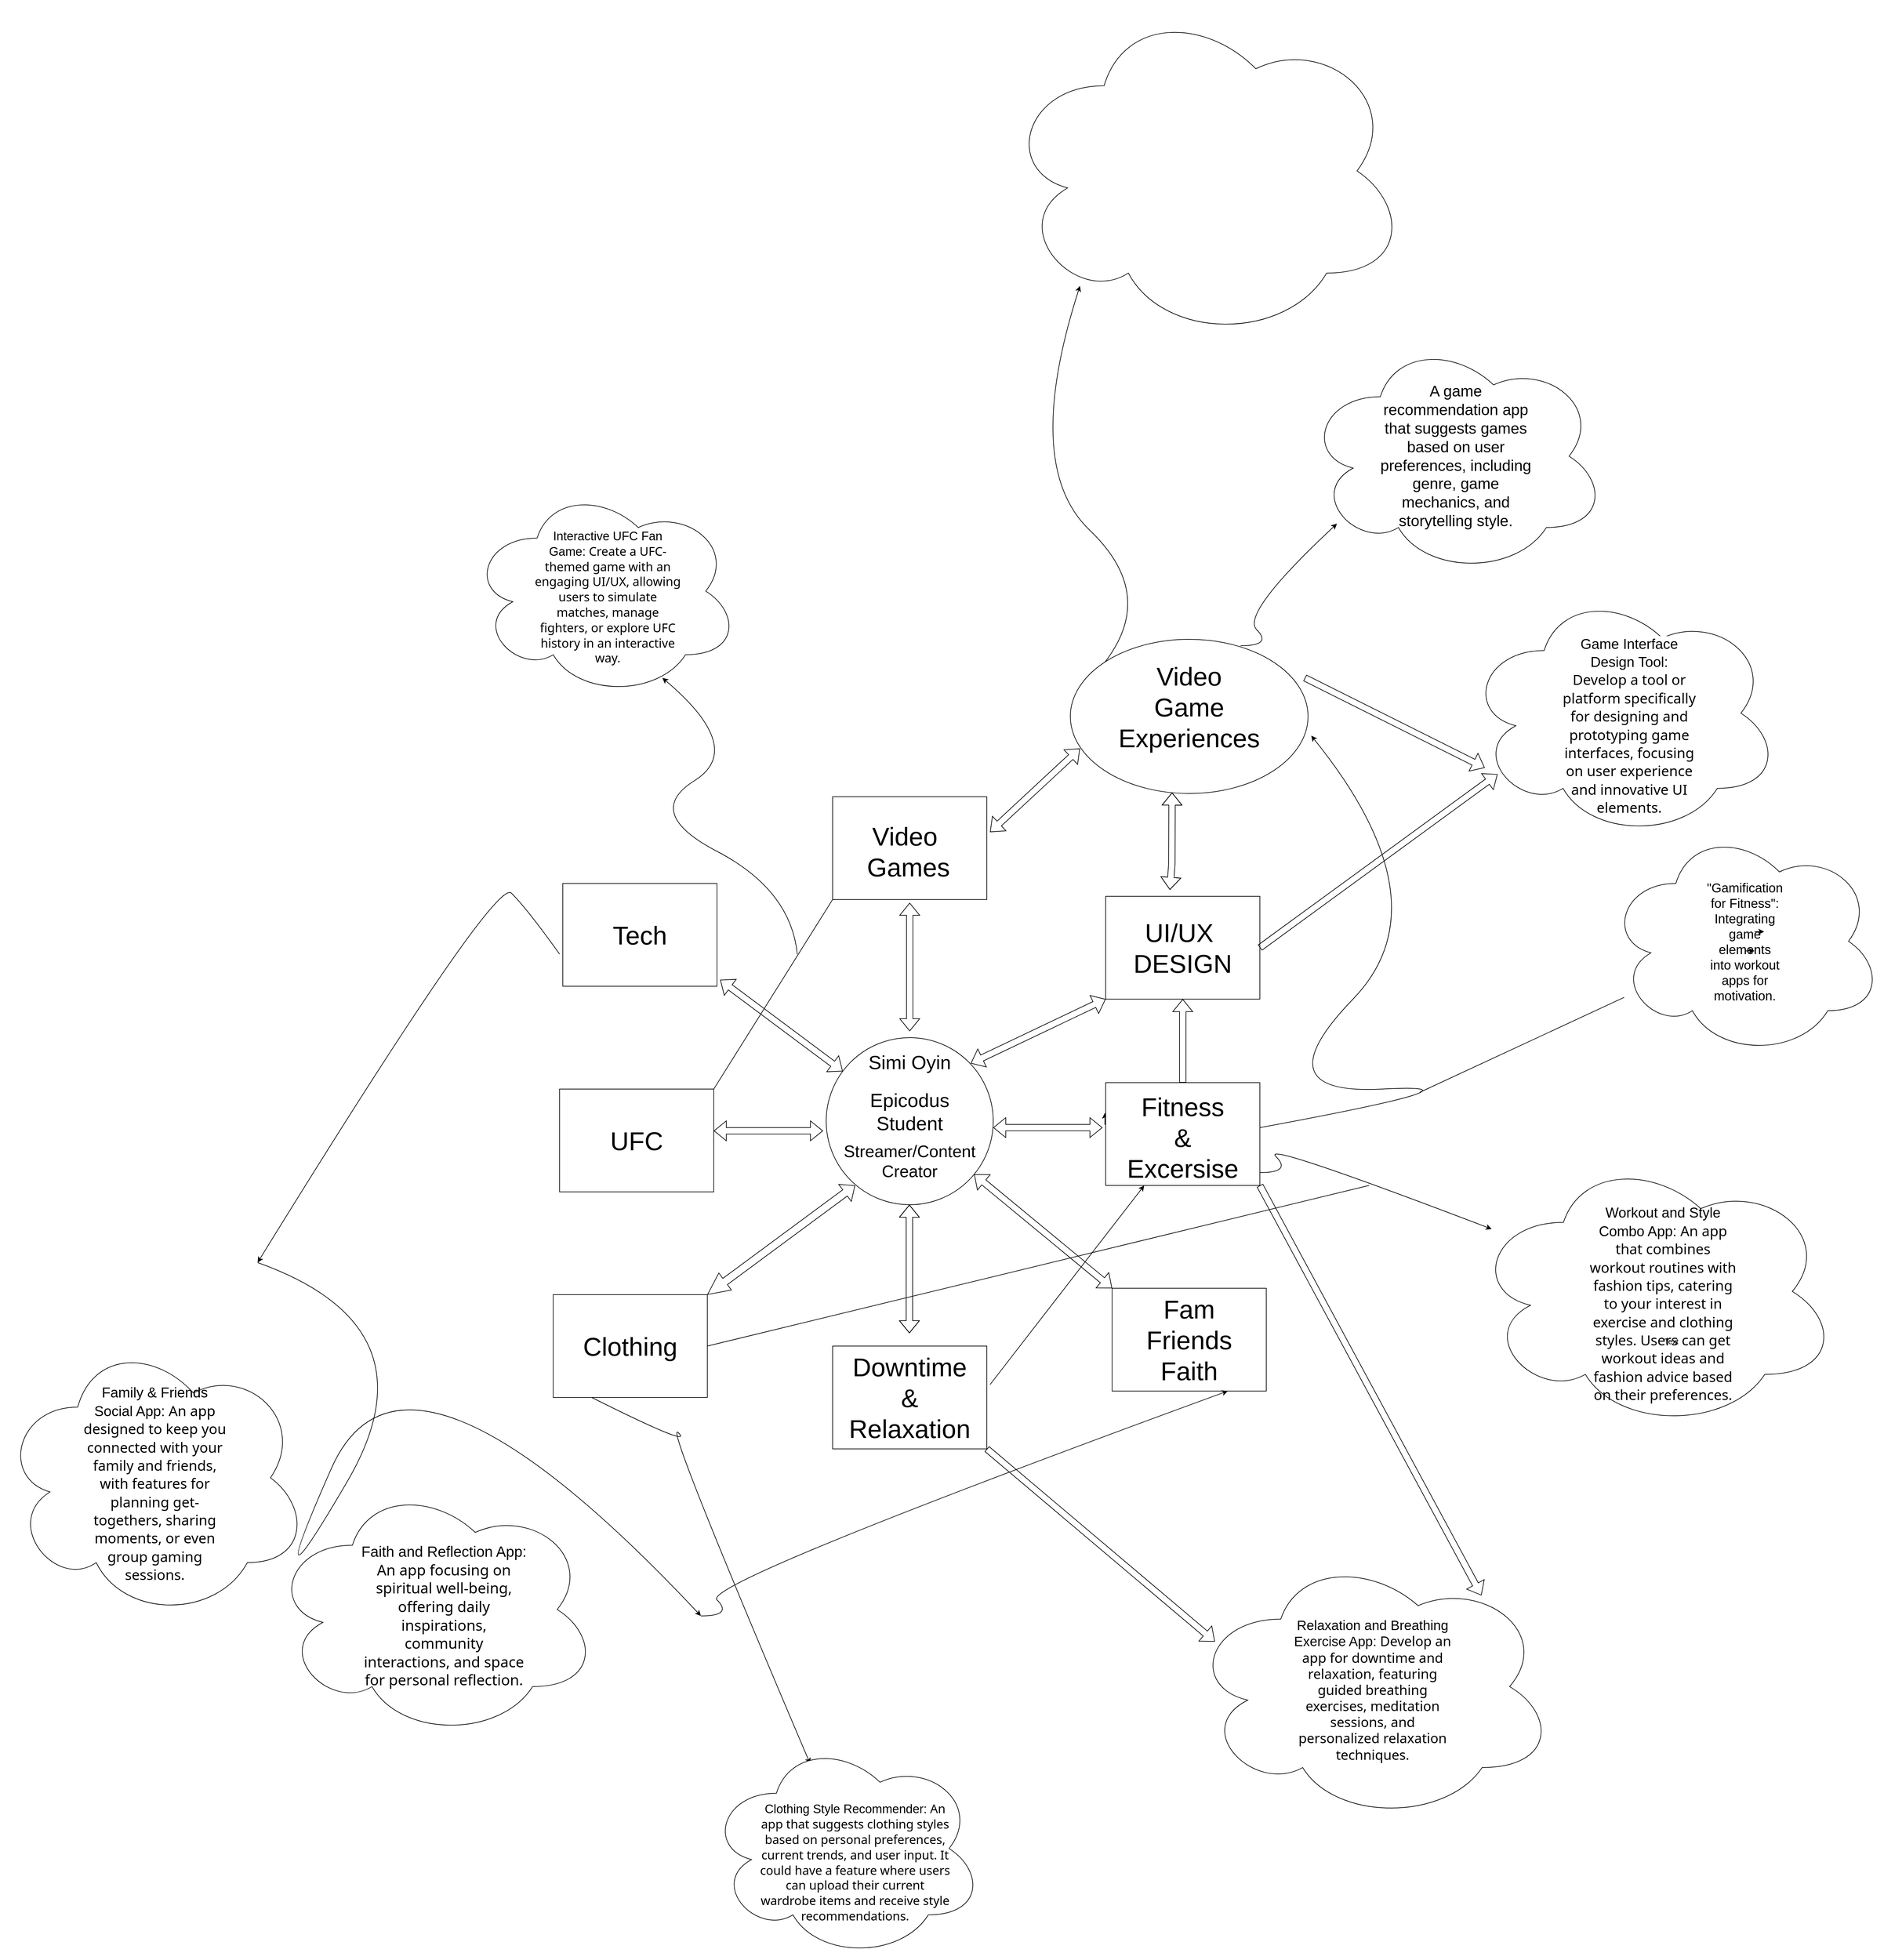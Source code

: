 <mxfile version="22.1.5" type="github">
  <diagram name="Page-1" id="c7558073-3199-34d8-9f00-42111426c3f3">
    <mxGraphModel dx="6855" dy="3980" grid="1" gridSize="10" guides="1" tooltips="1" connect="1" arrows="1" fold="1" page="1" pageScale="1" pageWidth="826" pageHeight="1169" background="none" math="0" shadow="0">
      <root>
        <mxCell id="0" />
        <mxCell id="1" parent="0" />
        <mxCell id="BmP0dDk1l4rGryoXVfla-103" value="" style="ellipse;whiteSpace=wrap;html=1;aspect=fixed;" vertex="1" parent="1">
          <mxGeometry x="315" y="500" width="260" height="260" as="geometry" />
        </mxCell>
        <mxCell id="BmP0dDk1l4rGryoXVfla-104" value="&lt;font style=&quot;font-size: 30px;&quot;&gt;Simi Oyin&lt;/font&gt;" style="text;html=1;strokeColor=none;fillColor=none;align=center;verticalAlign=middle;whiteSpace=wrap;rounded=0;" vertex="1" parent="1">
          <mxGeometry x="375" y="490" width="140" height="95" as="geometry" />
        </mxCell>
        <mxCell id="BmP0dDk1l4rGryoXVfla-105" value="&lt;font style=&quot;font-size: 30px;&quot;&gt;Epicodus Student&lt;/font&gt;" style="text;html=1;strokeColor=none;fillColor=none;align=center;verticalAlign=middle;whiteSpace=wrap;rounded=0;" vertex="1" parent="1">
          <mxGeometry x="415" y="600" width="60" height="30" as="geometry" />
        </mxCell>
        <mxCell id="BmP0dDk1l4rGryoXVfla-106" value="&lt;font style=&quot;font-size: 26px;&quot;&gt;Streamer/Content Creator&lt;br&gt;&lt;br&gt;&lt;/font&gt;" style="text;html=1;strokeColor=none;fillColor=none;align=center;verticalAlign=middle;whiteSpace=wrap;rounded=0;" vertex="1" parent="1">
          <mxGeometry x="365" y="670" width="160" height="75" as="geometry" />
        </mxCell>
        <mxCell id="BmP0dDk1l4rGryoXVfla-117" value="" style="rounded=0;whiteSpace=wrap;html=1;" vertex="1" parent="1">
          <mxGeometry x="750" y="280" width="240" height="160" as="geometry" />
        </mxCell>
        <mxCell id="BmP0dDk1l4rGryoXVfla-125" value="" style="shape=flexArrow;endArrow=classic;startArrow=classic;html=1;rounded=0;entryX=0;entryY=1;entryDx=0;entryDy=0;" edge="1" parent="1" target="BmP0dDk1l4rGryoXVfla-117">
          <mxGeometry width="100" height="100" relative="1" as="geometry">
            <mxPoint x="540" y="540" as="sourcePoint" />
            <mxPoint x="640" y="440" as="targetPoint" />
          </mxGeometry>
        </mxCell>
        <mxCell id="BmP0dDk1l4rGryoXVfla-126" value="" style="shape=flexArrow;endArrow=classic;startArrow=classic;html=1;rounded=0;entryX=0.5;entryY=1;entryDx=0;entryDy=0;exitX=0.5;exitY=0;exitDx=0;exitDy=0;" edge="1" parent="1" source="BmP0dDk1l4rGryoXVfla-104">
          <mxGeometry width="100" height="100" relative="1" as="geometry">
            <mxPoint x="385" y="450" as="sourcePoint" />
            <mxPoint x="445" y="290" as="targetPoint" />
          </mxGeometry>
        </mxCell>
        <mxCell id="BmP0dDk1l4rGryoXVfla-127" value="" style="shape=flexArrow;endArrow=classic;startArrow=classic;html=1;rounded=0;" edge="1" parent="1" target="BmP0dDk1l4rGryoXVfla-103">
          <mxGeometry width="100" height="100" relative="1" as="geometry">
            <mxPoint x="150" y="410" as="sourcePoint" />
            <mxPoint x="250" y="310" as="targetPoint" />
          </mxGeometry>
        </mxCell>
        <mxCell id="BmP0dDk1l4rGryoXVfla-128" value="" style="shape=flexArrow;endArrow=classic;startArrow=classic;html=1;rounded=0;" edge="1" parent="1">
          <mxGeometry width="100" height="100" relative="1" as="geometry">
            <mxPoint x="140" y="645" as="sourcePoint" />
            <mxPoint x="310" y="645" as="targetPoint" />
          </mxGeometry>
        </mxCell>
        <mxCell id="BmP0dDk1l4rGryoXVfla-130" style="edgeStyle=orthogonalEdgeStyle;rounded=0;orthogonalLoop=1;jettySize=auto;html=1;exitX=0;exitY=0.5;exitDx=0;exitDy=0;entryX=-0.005;entryY=0.38;entryDx=0;entryDy=0;entryPerimeter=0;" edge="1" parent="1">
          <mxGeometry relative="1" as="geometry">
            <mxPoint x="750" y="635" as="sourcePoint" />
            <mxPoint x="748.8" y="617" as="targetPoint" />
          </mxGeometry>
        </mxCell>
        <mxCell id="BmP0dDk1l4rGryoXVfla-133" value="" style="shape=flexArrow;endArrow=classic;startArrow=classic;html=1;rounded=0;" edge="1" parent="1">
          <mxGeometry width="100" height="100" relative="1" as="geometry">
            <mxPoint x="575" y="640" as="sourcePoint" />
            <mxPoint x="745" y="640" as="targetPoint" />
          </mxGeometry>
        </mxCell>
        <mxCell id="BmP0dDk1l4rGryoXVfla-134" value="" style="shape=flexArrow;endArrow=classic;startArrow=classic;html=1;rounded=0;entryX=0.5;entryY=1;entryDx=0;entryDy=0;exitX=0.5;exitY=0;exitDx=0;exitDy=0;" edge="1" parent="1">
          <mxGeometry width="100" height="100" relative="1" as="geometry">
            <mxPoint x="444.5" y="960" as="sourcePoint" />
            <mxPoint x="444.5" y="760" as="targetPoint" />
            <Array as="points">
              <mxPoint x="444.5" y="870" />
            </Array>
          </mxGeometry>
        </mxCell>
        <mxCell id="BmP0dDk1l4rGryoXVfla-135" value="" style="shape=flexArrow;endArrow=classic;startArrow=classic;html=1;rounded=0;entryX=0;entryY=0;entryDx=0;entryDy=0;" edge="1" parent="1" source="BmP0dDk1l4rGryoXVfla-103" target="BmP0dDk1l4rGryoXVfla-139">
          <mxGeometry width="100" height="100" relative="1" as="geometry">
            <mxPoint x="500" y="810" as="sourcePoint" />
            <mxPoint x="730" y="870" as="targetPoint" />
          </mxGeometry>
        </mxCell>
        <mxCell id="BmP0dDk1l4rGryoXVfla-136" value="" style="rounded=0;whiteSpace=wrap;html=1;" vertex="1" parent="1">
          <mxGeometry x="325" y="125" width="240" height="160" as="geometry" />
        </mxCell>
        <mxCell id="BmP0dDk1l4rGryoXVfla-137" value="" style="rounded=0;whiteSpace=wrap;html=1;" vertex="1" parent="1">
          <mxGeometry x="-95" y="260" width="240" height="160" as="geometry" />
        </mxCell>
        <mxCell id="BmP0dDk1l4rGryoXVfla-138" value="" style="rounded=0;whiteSpace=wrap;html=1;" vertex="1" parent="1">
          <mxGeometry x="750" y="570" width="240" height="160" as="geometry" />
        </mxCell>
        <mxCell id="BmP0dDk1l4rGryoXVfla-139" value="" style="rounded=0;whiteSpace=wrap;html=1;" vertex="1" parent="1">
          <mxGeometry x="760" y="890" width="240" height="160" as="geometry" />
        </mxCell>
        <mxCell id="BmP0dDk1l4rGryoXVfla-140" value="" style="rounded=0;whiteSpace=wrap;html=1;" vertex="1" parent="1">
          <mxGeometry x="325" y="980" width="240" height="160" as="geometry" />
        </mxCell>
        <mxCell id="BmP0dDk1l4rGryoXVfla-141" value="" style="rounded=0;whiteSpace=wrap;html=1;" vertex="1" parent="1">
          <mxGeometry x="-110" y="900" width="240" height="160" as="geometry" />
        </mxCell>
        <mxCell id="BmP0dDk1l4rGryoXVfla-142" value="" style="rounded=0;whiteSpace=wrap;html=1;" vertex="1" parent="1">
          <mxGeometry x="-100" y="580" width="240" height="160" as="geometry" />
        </mxCell>
        <mxCell id="BmP0dDk1l4rGryoXVfla-143" value="" style="shape=flexArrow;endArrow=classic;startArrow=classic;html=1;rounded=0;width=12;startSize=10.98;exitX=1;exitY=0;exitDx=0;exitDy=0;" edge="1" parent="1" source="BmP0dDk1l4rGryoXVfla-141">
          <mxGeometry width="100" height="100" relative="1" as="geometry">
            <mxPoint x="150" y="880" as="sourcePoint" />
            <mxPoint x="360" y="730" as="targetPoint" />
          </mxGeometry>
        </mxCell>
        <mxCell id="BmP0dDk1l4rGryoXVfla-144" value="Video&amp;nbsp;&lt;br&gt;Games" style="text;html=1;strokeColor=none;fillColor=none;align=center;verticalAlign=middle;whiteSpace=wrap;rounded=0;fontSize=40;" vertex="1" parent="1">
          <mxGeometry x="413" y="195" width="60" height="30" as="geometry" />
        </mxCell>
        <mxCell id="BmP0dDk1l4rGryoXVfla-145" value="UI/UX&amp;nbsp;&lt;br&gt;DESIGN" style="text;html=1;strokeColor=none;fillColor=none;align=center;verticalAlign=middle;whiteSpace=wrap;rounded=0;fontSize=40;" vertex="1" parent="1">
          <mxGeometry x="840" y="345" width="60" height="30" as="geometry" />
        </mxCell>
        <mxCell id="BmP0dDk1l4rGryoXVfla-146" value="Tech" style="text;html=1;strokeColor=none;fillColor=none;align=center;verticalAlign=middle;whiteSpace=wrap;rounded=0;fontSize=40;" vertex="1" parent="1">
          <mxGeometry x="-5" y="325" width="60" height="30" as="geometry" />
        </mxCell>
        <mxCell id="BmP0dDk1l4rGryoXVfla-147" value="UFC" style="text;html=1;strokeColor=none;fillColor=none;align=center;verticalAlign=middle;whiteSpace=wrap;rounded=0;fontSize=40;" vertex="1" parent="1">
          <mxGeometry x="-10" y="645" width="60" height="30" as="geometry" />
        </mxCell>
        <mxCell id="BmP0dDk1l4rGryoXVfla-148" value="&lt;span style=&quot;font-size: 40px;&quot;&gt;Fitness&lt;br&gt;&amp;amp;&lt;br&gt;Excersise&lt;br&gt;&lt;/span&gt;" style="text;html=1;strokeColor=none;fillColor=none;align=center;verticalAlign=middle;whiteSpace=wrap;rounded=0;" vertex="1" parent="1">
          <mxGeometry x="840" y="640" width="60" height="30" as="geometry" />
        </mxCell>
        <mxCell id="BmP0dDk1l4rGryoXVfla-149" value="Clothing" style="text;html=1;strokeColor=none;fillColor=none;align=center;verticalAlign=middle;whiteSpace=wrap;rounded=0;fontSize=40;" vertex="1" parent="1">
          <mxGeometry x="-20" y="965" width="60" height="30" as="geometry" />
        </mxCell>
        <mxCell id="BmP0dDk1l4rGryoXVfla-150" value="Downtime&lt;br&gt;&amp;amp;&lt;br&gt;Relaxation" style="text;html=1;strokeColor=none;fillColor=none;align=center;verticalAlign=middle;whiteSpace=wrap;rounded=0;fontSize=40;" vertex="1" parent="1">
          <mxGeometry x="415" y="1045" width="60" height="30" as="geometry" />
        </mxCell>
        <mxCell id="BmP0dDk1l4rGryoXVfla-151" value="&lt;font style=&quot;font-size: 40px;&quot;&gt;Fam&lt;br&gt;Friends&lt;br&gt;Faith&lt;br&gt;&lt;/font&gt;" style="text;html=1;strokeColor=none;fillColor=none;align=center;verticalAlign=middle;whiteSpace=wrap;rounded=0;" vertex="1" parent="1">
          <mxGeometry x="850" y="955" width="60" height="30" as="geometry" />
        </mxCell>
        <mxCell id="BmP0dDk1l4rGryoXVfla-152" value="" style="ellipse;whiteSpace=wrap;html=1;" vertex="1" parent="1">
          <mxGeometry x="695" y="-120" width="370" height="240" as="geometry" />
        </mxCell>
        <mxCell id="BmP0dDk1l4rGryoXVfla-153" value="Video Game Experiences" style="text;html=1;strokeColor=none;fillColor=none;align=center;verticalAlign=middle;whiteSpace=wrap;rounded=0;fontSize=40;" vertex="1" parent="1">
          <mxGeometry x="850" y="-70" width="60" height="110" as="geometry" />
        </mxCell>
        <mxCell id="BmP0dDk1l4rGryoXVfla-154" value="" style="shape=flexArrow;endArrow=classic;startArrow=classic;html=1;rounded=0;entryX=0.428;entryY=0.994;entryDx=0;entryDy=0;entryPerimeter=0;" edge="1" parent="1" target="BmP0dDk1l4rGryoXVfla-152">
          <mxGeometry width="100" height="100" relative="1" as="geometry">
            <mxPoint x="850" y="270" as="sourcePoint" />
            <mxPoint x="950" y="170" as="targetPoint" />
            <Array as="points">
              <mxPoint x="853" y="230" />
            </Array>
          </mxGeometry>
        </mxCell>
        <mxCell id="BmP0dDk1l4rGryoXVfla-155" value="" style="shape=flexArrow;endArrow=classic;startArrow=classic;html=1;rounded=0;" edge="1" parent="1">
          <mxGeometry width="100" height="100" relative="1" as="geometry">
            <mxPoint x="570" y="180" as="sourcePoint" />
            <mxPoint x="710" y="50" as="targetPoint" />
          </mxGeometry>
        </mxCell>
        <mxCell id="BmP0dDk1l4rGryoXVfla-158" value="" style="curved=1;endArrow=classic;html=1;rounded=0;" edge="1" parent="1">
          <mxGeometry width="50" height="50" relative="1" as="geometry">
            <mxPoint x="990" y="640" as="sourcePoint" />
            <mxPoint x="1070" y="30" as="targetPoint" />
            <Array as="points">
              <mxPoint x="1370" y="570" />
              <mxPoint x="990" y="590" />
              <mxPoint x="1280" y="290" />
            </Array>
          </mxGeometry>
        </mxCell>
        <mxCell id="BmP0dDk1l4rGryoXVfla-159" value="" style="endArrow=none;html=1;rounded=0;" edge="1" parent="1" target="BmP0dDk1l4rGryoXVfla-161">
          <mxGeometry width="50" height="50" relative="1" as="geometry">
            <mxPoint x="1239" y="585" as="sourcePoint" />
            <mxPoint x="1520" y="210" as="targetPoint" />
          </mxGeometry>
        </mxCell>
        <mxCell id="BmP0dDk1l4rGryoXVfla-161" value="" style="ellipse;shape=cloud;whiteSpace=wrap;html=1;" vertex="1" parent="1">
          <mxGeometry x="1530" y="170" width="430" height="360" as="geometry" />
        </mxCell>
        <mxCell id="BmP0dDk1l4rGryoXVfla-162" value="&quot;Gamification for Fitness&quot;: Integrating game elements into workout apps for motivation." style="text;html=1;strokeColor=none;fillColor=none;align=center;verticalAlign=middle;whiteSpace=wrap;rounded=0;fontSize=20;" vertex="1" parent="1">
          <mxGeometry x="1715" y="335" width="60" height="30" as="geometry" />
        </mxCell>
        <mxCell id="BmP0dDk1l4rGryoXVfla-163" style="edgeStyle=orthogonalEdgeStyle;rounded=0;orthogonalLoop=1;jettySize=auto;html=1;exitX=0.75;exitY=0;exitDx=0;exitDy=0;entryX=1;entryY=0;entryDx=0;entryDy=0;" edge="1" parent="1" source="BmP0dDk1l4rGryoXVfla-162" target="BmP0dDk1l4rGryoXVfla-162">
          <mxGeometry relative="1" as="geometry" />
        </mxCell>
        <mxCell id="BmP0dDk1l4rGryoXVfla-164" value="" style="curved=1;endArrow=classic;html=1;rounded=0;" edge="1" parent="1">
          <mxGeometry width="50" height="50" relative="1" as="geometry">
            <mxPoint x="960" y="-110" as="sourcePoint" />
            <mxPoint x="1110" y="-300" as="targetPoint" />
            <Array as="points">
              <mxPoint x="1010" y="-110" />
              <mxPoint x="960" y="-160" />
            </Array>
          </mxGeometry>
        </mxCell>
        <mxCell id="BmP0dDk1l4rGryoXVfla-165" value="" style="ellipse;shape=cloud;whiteSpace=wrap;html=1;" vertex="1" parent="1">
          <mxGeometry x="1060" y="-590" width="470" height="370" as="geometry" />
        </mxCell>
        <mxCell id="BmP0dDk1l4rGryoXVfla-166" value="&lt;font style=&quot;font-size: 24px;&quot;&gt;A game recommendation app that suggests games based on user preferences, including genre, game mechanics, and storytelling style.&lt;/font&gt;" style="text;html=1;strokeColor=none;fillColor=none;align=center;verticalAlign=middle;whiteSpace=wrap;rounded=0;" vertex="1" parent="1">
          <mxGeometry x="1170" y="-465" width="250" height="120" as="geometry" />
        </mxCell>
        <mxCell id="BmP0dDk1l4rGryoXVfla-168" value="" style="shape=flexArrow;endArrow=classic;html=1;rounded=0;" edge="1" parent="1">
          <mxGeometry width="50" height="50" relative="1" as="geometry">
            <mxPoint x="990" y="360" as="sourcePoint" />
            <mxPoint x="1360" y="90" as="targetPoint" />
          </mxGeometry>
        </mxCell>
        <mxCell id="BmP0dDk1l4rGryoXVfla-170" value="" style="shape=flexArrow;endArrow=classic;html=1;rounded=0;" edge="1" parent="1">
          <mxGeometry width="50" height="50" relative="1" as="geometry">
            <mxPoint x="1060" y="-60" as="sourcePoint" />
            <mxPoint x="1340" y="80" as="targetPoint" />
          </mxGeometry>
        </mxCell>
        <mxCell id="BmP0dDk1l4rGryoXVfla-171" value="" style="ellipse;shape=cloud;whiteSpace=wrap;html=1;" vertex="1" parent="1">
          <mxGeometry x="1310" y="-200" width="490" height="390" as="geometry" />
        </mxCell>
        <mxCell id="BmP0dDk1l4rGryoXVfla-172" value="&lt;font style=&quot;font-size: 22px; background-color: rgb(255, 255, 255);&quot;&gt;Game Interface Design Tool:&lt;span style=&quot;font-family: Söhne, ui-sans-serif, system-ui, -apple-system, &amp;quot;Segoe UI&amp;quot;, Roboto, Ubuntu, Cantarell, &amp;quot;Noto Sans&amp;quot;, sans-serif, &amp;quot;Helvetica Neue&amp;quot;, Arial, &amp;quot;Apple Color Emoji&amp;quot;, &amp;quot;Segoe UI Emoji&amp;quot;, &amp;quot;Segoe UI Symbol&amp;quot;, &amp;quot;Noto Color Emoji&amp;quot;; text-align: left;&quot;&gt; Develop a tool or platform specifically for designing and prototyping game interfaces, focusing on user experience and innovative UI elements.&lt;/span&gt;&lt;/font&gt;" style="text;html=1;strokeColor=none;fillColor=none;align=center;verticalAlign=middle;whiteSpace=wrap;rounded=0;" vertex="1" parent="1">
          <mxGeometry x="1460" width="210" height="30" as="geometry" />
        </mxCell>
        <mxCell id="BmP0dDk1l4rGryoXVfla-177" value="" style="endArrow=none;html=1;rounded=0;entryX=0;entryY=1;entryDx=0;entryDy=0;" edge="1" parent="1" target="BmP0dDk1l4rGryoXVfla-136">
          <mxGeometry width="50" height="50" relative="1" as="geometry">
            <mxPoint x="140" y="580" as="sourcePoint" />
            <mxPoint x="190" y="530" as="targetPoint" />
          </mxGeometry>
        </mxCell>
        <mxCell id="BmP0dDk1l4rGryoXVfla-179" value="" style="curved=1;endArrow=classic;html=1;rounded=0;" edge="1" parent="1">
          <mxGeometry width="50" height="50" relative="1" as="geometry">
            <mxPoint x="270" y="370" as="sourcePoint" />
            <mxPoint x="60" y="-60" as="targetPoint" />
            <Array as="points">
              <mxPoint x="260" y="270" />
              <mxPoint x="30" y="150" />
              <mxPoint x="190" y="50" />
            </Array>
          </mxGeometry>
        </mxCell>
        <mxCell id="BmP0dDk1l4rGryoXVfla-180" value="" style="ellipse;shape=cloud;whiteSpace=wrap;html=1;" vertex="1" parent="1">
          <mxGeometry x="-240" y="-360" width="420" height="330" as="geometry" />
        </mxCell>
        <mxCell id="BmP0dDk1l4rGryoXVfla-181" value="&lt;span style=&quot;background-color: rgb(255, 255, 255);&quot;&gt;Interactive UFC Fan Game:&lt;span style=&quot;font-family: Söhne, ui-sans-serif, system-ui, -apple-system, &amp;quot;Segoe UI&amp;quot;, Roboto, Ubuntu, Cantarell, &amp;quot;Noto Sans&amp;quot;, sans-serif, &amp;quot;Helvetica Neue&amp;quot;, Arial, &amp;quot;Apple Color Emoji&amp;quot;, &amp;quot;Segoe UI Emoji&amp;quot;, &amp;quot;Segoe UI Symbol&amp;quot;, &amp;quot;Noto Color Emoji&amp;quot;; font-size: 19px; text-align: left;&quot;&gt; Create a UFC-themed game with an engaging UI/UX, allowing users to simulate matches, manage fighters, or explore UFC history in an interactive way.&lt;/span&gt;&lt;/span&gt;" style="text;html=1;strokeColor=none;fillColor=none;align=center;verticalAlign=middle;whiteSpace=wrap;rounded=0;fontSize=19;" vertex="1" parent="1">
          <mxGeometry x="-140" y="-200" width="230" height="30" as="geometry" />
        </mxCell>
        <mxCell id="BmP0dDk1l4rGryoXVfla-183" value="" style="curved=1;endArrow=classic;html=1;rounded=0;" edge="1" parent="1">
          <mxGeometry width="50" height="50" relative="1" as="geometry">
            <mxPoint x="-100" y="370" as="sourcePoint" />
            <mxPoint x="-570" y="850" as="targetPoint" />
            <Array as="points">
              <mxPoint x="-150" y="300" />
              <mxPoint x="-200" y="250" />
            </Array>
          </mxGeometry>
        </mxCell>
        <mxCell id="BmP0dDk1l4rGryoXVfla-185" value="" style="curved=1;endArrow=classic;html=1;rounded=0;" edge="1" parent="1">
          <mxGeometry width="50" height="50" relative="1" as="geometry">
            <mxPoint x="-570" y="850" as="sourcePoint" />
            <mxPoint x="120" y="1400" as="targetPoint" />
            <Array as="points">
              <mxPoint x="-290" y="950" />
              <mxPoint x="-570" y="1430" />
              <mxPoint x="-340" y="910" />
            </Array>
          </mxGeometry>
        </mxCell>
        <mxCell id="BmP0dDk1l4rGryoXVfla-186" value="" style="curved=1;endArrow=classic;html=1;rounded=0;entryX=0.75;entryY=1;entryDx=0;entryDy=0;" edge="1" parent="1" target="BmP0dDk1l4rGryoXVfla-139">
          <mxGeometry width="50" height="50" relative="1" as="geometry">
            <mxPoint x="120" y="1400" as="sourcePoint" />
            <mxPoint x="170" y="1350" as="targetPoint" />
            <Array as="points">
              <mxPoint x="170" y="1400" />
              <mxPoint x="120" y="1350" />
            </Array>
          </mxGeometry>
        </mxCell>
        <mxCell id="BmP0dDk1l4rGryoXVfla-187" value="" style="ellipse;shape=cloud;whiteSpace=wrap;html=1;" vertex="1" parent="1">
          <mxGeometry x="-970" y="965" width="480" height="440" as="geometry" />
        </mxCell>
        <mxCell id="BmP0dDk1l4rGryoXVfla-188" value="" style="ellipse;shape=cloud;whiteSpace=wrap;html=1;" vertex="1" parent="1">
          <mxGeometry x="-550" y="1190" width="510" height="400" as="geometry" />
        </mxCell>
        <mxCell id="BmP0dDk1l4rGryoXVfla-189" value="&lt;font style=&quot;font-size: 22px;&quot;&gt;Family &amp;amp; Friends Social App:&lt;span style=&quot;font-family: Söhne, ui-sans-serif, system-ui, -apple-system, &amp;quot;Segoe UI&amp;quot;, Roboto, Ubuntu, Cantarell, &amp;quot;Noto Sans&amp;quot;, sans-serif, &amp;quot;Helvetica Neue&amp;quot;, Arial, &amp;quot;Apple Color Emoji&amp;quot;, &amp;quot;Segoe UI Emoji&amp;quot;, &amp;quot;Segoe UI Symbol&amp;quot;, &amp;quot;Noto Color Emoji&amp;quot;; text-align: left;&quot;&gt; An app designed to keep you connected with your family and friends, with features for planning get-togethers, sharing moments, or even group gaming sessions.&lt;/span&gt;&lt;/font&gt;" style="text;html=1;strokeColor=none;fillColor=none;align=center;verticalAlign=middle;whiteSpace=wrap;rounded=0;" vertex="1" parent="1">
          <mxGeometry x="-845" y="1180" width="230" height="30" as="geometry" />
        </mxCell>
        <mxCell id="BmP0dDk1l4rGryoXVfla-190" value="&lt;font style=&quot;font-size: 23px;&quot;&gt;Faith and Reflection App:&lt;span style=&quot;font-family: Söhne, ui-sans-serif, system-ui, -apple-system, &amp;quot;Segoe UI&amp;quot;, Roboto, Ubuntu, Cantarell, &amp;quot;Noto Sans&amp;quot;, sans-serif, &amp;quot;Helvetica Neue&amp;quot;, Arial, &amp;quot;Apple Color Emoji&amp;quot;, &amp;quot;Segoe UI Emoji&amp;quot;, &amp;quot;Segoe UI Symbol&amp;quot;, &amp;quot;Noto Color Emoji&amp;quot;; text-align: left;&quot;&gt; An app focusing on spiritual well-being, offering daily inspirations, community interactions, and space for personal reflection.&lt;/span&gt;&lt;/font&gt;" style="text;html=1;strokeColor=none;fillColor=none;align=center;verticalAlign=middle;whiteSpace=wrap;rounded=0;" vertex="1" parent="1">
          <mxGeometry x="-410" y="1290" width="260" height="220" as="geometry" />
        </mxCell>
        <mxCell id="BmP0dDk1l4rGryoXVfla-191" value="" style="curved=1;endArrow=classic;html=1;rounded=0;" edge="1" parent="1" target="BmP0dDk1l4rGryoXVfla-192">
          <mxGeometry width="50" height="50" relative="1" as="geometry">
            <mxPoint x="990" y="710" as="sourcePoint" />
            <mxPoint x="1380" y="860" as="targetPoint" />
            <Array as="points">
              <mxPoint x="1040" y="710" />
              <mxPoint x="990" y="660" />
            </Array>
          </mxGeometry>
        </mxCell>
        <mxCell id="BmP0dDk1l4rGryoXVfla-192" value="" style="ellipse;shape=cloud;whiteSpace=wrap;html=1;" vertex="1" parent="1">
          <mxGeometry x="1320" y="680" width="570" height="430" as="geometry" />
        </mxCell>
        <mxCell id="BmP0dDk1l4rGryoXVfla-193" style="edgeStyle=orthogonalEdgeStyle;rounded=0;orthogonalLoop=1;jettySize=auto;html=1;exitX=0.5;exitY=1;exitDx=0;exitDy=0;entryX=0.75;entryY=1;entryDx=0;entryDy=0;" edge="1" parent="1" source="BmP0dDk1l4rGryoXVfla-162" target="BmP0dDk1l4rGryoXVfla-162">
          <mxGeometry relative="1" as="geometry" />
        </mxCell>
        <mxCell id="BmP0dDk1l4rGryoXVfla-194" value="Workout and Style Combo App:&lt;span style=&quot;font-family: Söhne, ui-sans-serif, system-ui, -apple-system, &amp;quot;Segoe UI&amp;quot;, Roboto, Ubuntu, Cantarell, &amp;quot;Noto Sans&amp;quot;, sans-serif, &amp;quot;Helvetica Neue&amp;quot;, Arial, &amp;quot;Apple Color Emoji&amp;quot;, &amp;quot;Segoe UI Emoji&amp;quot;, &amp;quot;Segoe UI Symbol&amp;quot;, &amp;quot;Noto Color Emoji&amp;quot;; font-size: 22px; text-align: left;&quot;&gt; An app that combines workout routines with fashion tips, catering to your interest in exercise and clothing styles. Users can get workout ideas and fashion advice based on their preferences.&lt;/span&gt;" style="text;html=1;strokeColor=none;fillColor=none;align=center;verticalAlign=middle;whiteSpace=wrap;rounded=0;fontSize=22;" vertex="1" parent="1">
          <mxGeometry x="1500" y="900" width="235" height="30" as="geometry" />
        </mxCell>
        <mxCell id="BmP0dDk1l4rGryoXVfla-195" value="" style="endArrow=none;html=1;rounded=0;" edge="1" parent="1">
          <mxGeometry width="50" height="50" relative="1" as="geometry">
            <mxPoint x="130" y="980" as="sourcePoint" />
            <mxPoint x="1160" y="730" as="targetPoint" />
          </mxGeometry>
        </mxCell>
        <mxCell id="BmP0dDk1l4rGryoXVfla-196" value="Text" style="text;html=1;align=center;verticalAlign=middle;resizable=0;points=[];autosize=1;strokeColor=none;fillColor=none;" vertex="1" parent="1">
          <mxGeometry x="1605" y="958" width="50" height="30" as="geometry" />
        </mxCell>
        <mxCell id="BmP0dDk1l4rGryoXVfla-197" value="" style="endArrow=classic;html=1;rounded=0;entryX=0.25;entryY=1;entryDx=0;entryDy=0;curved=1;" edge="1" parent="1" target="BmP0dDk1l4rGryoXVfla-138">
          <mxGeometry width="50" height="50" relative="1" as="geometry">
            <mxPoint x="570" y="1040" as="sourcePoint" />
            <mxPoint x="620" y="990" as="targetPoint" />
          </mxGeometry>
        </mxCell>
        <mxCell id="BmP0dDk1l4rGryoXVfla-199" value="" style="ellipse;shape=cloud;whiteSpace=wrap;html=1;" vertex="1" parent="1">
          <mxGeometry x="880" y="1300" width="570" height="420" as="geometry" />
        </mxCell>
        <mxCell id="BmP0dDk1l4rGryoXVfla-203" value="" style="shape=flexArrow;endArrow=classic;html=1;rounded=0;exitX=1;exitY=1;exitDx=0;exitDy=0;" edge="1" parent="1" source="BmP0dDk1l4rGryoXVfla-140">
          <mxGeometry width="50" height="50" relative="1" as="geometry">
            <mxPoint x="870" y="1490" as="sourcePoint" />
            <mxPoint x="920" y="1440" as="targetPoint" />
          </mxGeometry>
        </mxCell>
        <mxCell id="BmP0dDk1l4rGryoXVfla-204" value="" style="shape=flexArrow;endArrow=classic;html=1;rounded=0;entryX=0.798;entryY=0.162;entryDx=0;entryDy=0;entryPerimeter=0;exitX=1;exitY=1;exitDx=0;exitDy=0;" edge="1" parent="1" source="BmP0dDk1l4rGryoXVfla-138" target="BmP0dDk1l4rGryoXVfla-199">
          <mxGeometry width="50" height="50" relative="1" as="geometry">
            <mxPoint x="1250" y="1270" as="sourcePoint" />
            <mxPoint x="1300" y="1220" as="targetPoint" />
          </mxGeometry>
        </mxCell>
        <mxCell id="BmP0dDk1l4rGryoXVfla-205" value="Relaxation and Breathing Exercise App:&lt;span style=&quot;font-family: Söhne, ui-sans-serif, system-ui, -apple-system, &amp;quot;Segoe UI&amp;quot;, Roboto, Ubuntu, Cantarell, &amp;quot;Noto Sans&amp;quot;, sans-serif, &amp;quot;Helvetica Neue&amp;quot;, Arial, &amp;quot;Apple Color Emoji&amp;quot;, &amp;quot;Segoe UI Emoji&amp;quot;, &amp;quot;Segoe UI Symbol&amp;quot;, &amp;quot;Noto Color Emoji&amp;quot;; font-size: 21px; text-align: left;&quot;&gt; Develop an app for downtime and relaxation, featuring guided breathing exercises, meditation sessions, and personalized relaxation techniques.&lt;/span&gt;" style="text;html=1;strokeColor=none;fillColor=none;align=center;verticalAlign=middle;whiteSpace=wrap;rounded=0;fontSize=21;" vertex="1" parent="1">
          <mxGeometry x="1037.5" y="1500" width="255" height="30" as="geometry" />
        </mxCell>
        <mxCell id="BmP0dDk1l4rGryoXVfla-206" value="" style="curved=1;endArrow=classic;html=1;rounded=0;exitX=0.25;exitY=1;exitDx=0;exitDy=0;" edge="1" parent="1" source="BmP0dDk1l4rGryoXVfla-141">
          <mxGeometry width="50" height="50" relative="1" as="geometry">
            <mxPoint x="60" y="1140" as="sourcePoint" />
            <mxPoint x="290" y="1630" as="targetPoint" />
            <Array as="points">
              <mxPoint x="110" y="1140" />
              <mxPoint x="60" y="1090" />
            </Array>
          </mxGeometry>
        </mxCell>
        <mxCell id="BmP0dDk1l4rGryoXVfla-207" value="" style="ellipse;shape=cloud;whiteSpace=wrap;html=1;" vertex="1" parent="1">
          <mxGeometry x="130" y="1590" width="430" height="344" as="geometry" />
        </mxCell>
        <mxCell id="BmP0dDk1l4rGryoXVfla-208" value="Clothing Style Recommender:&lt;span style=&quot;font-family: Söhne, ui-sans-serif, system-ui, -apple-system, &amp;quot;Segoe UI&amp;quot;, Roboto, Ubuntu, Cantarell, &amp;quot;Noto Sans&amp;quot;, sans-serif, &amp;quot;Helvetica Neue&amp;quot;, Arial, &amp;quot;Apple Color Emoji&amp;quot;, &amp;quot;Segoe UI Emoji&amp;quot;, &amp;quot;Segoe UI Symbol&amp;quot;, &amp;quot;Noto Color Emoji&amp;quot;; font-size: 19px; text-align: left;&quot;&gt; An app that suggests clothing styles based on personal preferences, current trends, and user input. It could have a feature where users can upload their current wardrobe items and receive style recommendations.&lt;/span&gt;" style="text;html=1;strokeColor=none;fillColor=none;align=center;verticalAlign=middle;whiteSpace=wrap;rounded=0;fontSize=19;" vertex="1" parent="1">
          <mxGeometry x="210" y="1770" width="300" height="28" as="geometry" />
        </mxCell>
        <mxCell id="BmP0dDk1l4rGryoXVfla-209" value="" style="shape=flexArrow;endArrow=classic;html=1;rounded=0;exitX=0.5;exitY=0;exitDx=0;exitDy=0;" edge="1" parent="1" source="BmP0dDk1l4rGryoXVfla-138" target="BmP0dDk1l4rGryoXVfla-117">
          <mxGeometry width="50" height="50" relative="1" as="geometry">
            <mxPoint x="840" y="530" as="sourcePoint" />
            <mxPoint x="890" y="480" as="targetPoint" />
          </mxGeometry>
        </mxCell>
        <mxCell id="BmP0dDk1l4rGryoXVfla-210" value="" style="curved=1;endArrow=classic;html=1;rounded=0;exitX=0;exitY=0;exitDx=0;exitDy=0;" edge="1" parent="1" source="BmP0dDk1l4rGryoXVfla-152">
          <mxGeometry width="50" height="50" relative="1" as="geometry">
            <mxPoint x="780" y="-190" as="sourcePoint" />
            <mxPoint x="710" y="-670" as="targetPoint" />
            <Array as="points">
              <mxPoint x="830" y="-190" />
              <mxPoint x="620" y="-390" />
            </Array>
          </mxGeometry>
        </mxCell>
        <mxCell id="BmP0dDk1l4rGryoXVfla-211" value="" style="ellipse;shape=cloud;whiteSpace=wrap;html=1;" vertex="1" parent="1">
          <mxGeometry x="590" y="-1114" width="630" height="530" as="geometry" />
        </mxCell>
      </root>
    </mxGraphModel>
  </diagram>
</mxfile>

